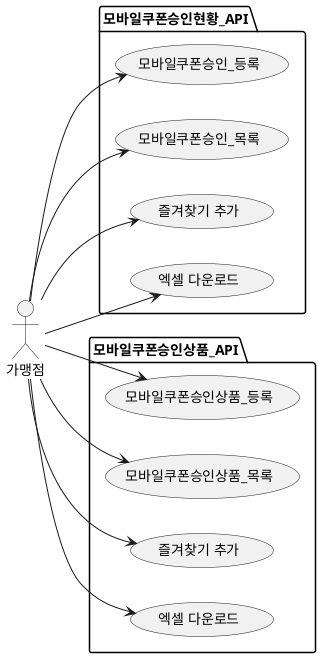 @startuml Store Env Usecase

left to right direction

actor "가맹점" as user

package 모바일쿠폰승인현황_API{
  usecase "모바일쿠폰승인_등록" AS MA11
  usecase "모바일쿠폰승인_목록" AS MA12
  usecase "즐겨찾기 추가" AS MA13
  usecase "엑셀 다운로드" AS MA14
}

package 모바일쿠폰승인상품_API{
  usecase "모바일쿠폰승인상품_등록" AS MAP11
  usecase "모바일쿠폰승인상품_목록" AS MAP12
  usecase "즐겨찾기 추가" AS MAP13
  usecase "엑셀 다운로드" AS MAP14

}

' 사용자
user --> MA11
user --> MA12
user --> MA13
user --> MA14

user --> MAP11
user --> MAP12
user --> MAP13
user --> MAP14

@enduml